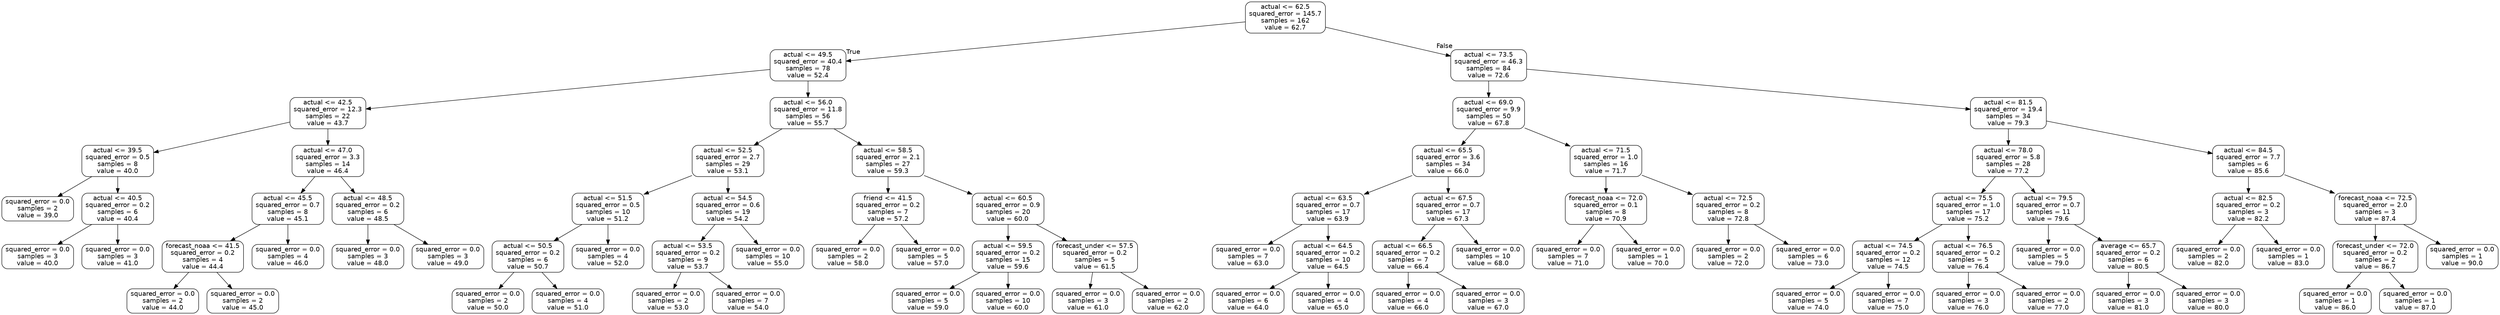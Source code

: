 digraph Tree {
node [shape=box, style="rounded", color="black", fontname="helvetica"] ;
edge [fontname="helvetica"] ;
0 [label="actual <= 62.5\nsquared_error = 145.7\nsamples = 162\nvalue = 62.7"] ;
1 [label="actual <= 49.5\nsquared_error = 40.4\nsamples = 78\nvalue = 52.4"] ;
0 -> 1 [labeldistance=2.5, labelangle=45, headlabel="True"] ;
2 [label="actual <= 42.5\nsquared_error = 12.3\nsamples = 22\nvalue = 43.7"] ;
1 -> 2 ;
3 [label="actual <= 39.5\nsquared_error = 0.5\nsamples = 8\nvalue = 40.0"] ;
2 -> 3 ;
4 [label="squared_error = 0.0\nsamples = 2\nvalue = 39.0"] ;
3 -> 4 ;
5 [label="actual <= 40.5\nsquared_error = 0.2\nsamples = 6\nvalue = 40.4"] ;
3 -> 5 ;
6 [label="squared_error = 0.0\nsamples = 3\nvalue = 40.0"] ;
5 -> 6 ;
7 [label="squared_error = 0.0\nsamples = 3\nvalue = 41.0"] ;
5 -> 7 ;
8 [label="actual <= 47.0\nsquared_error = 3.3\nsamples = 14\nvalue = 46.4"] ;
2 -> 8 ;
9 [label="actual <= 45.5\nsquared_error = 0.7\nsamples = 8\nvalue = 45.1"] ;
8 -> 9 ;
10 [label="forecast_noaa <= 41.5\nsquared_error = 0.2\nsamples = 4\nvalue = 44.4"] ;
9 -> 10 ;
11 [label="squared_error = 0.0\nsamples = 2\nvalue = 44.0"] ;
10 -> 11 ;
12 [label="squared_error = 0.0\nsamples = 2\nvalue = 45.0"] ;
10 -> 12 ;
13 [label="squared_error = 0.0\nsamples = 4\nvalue = 46.0"] ;
9 -> 13 ;
14 [label="actual <= 48.5\nsquared_error = 0.2\nsamples = 6\nvalue = 48.5"] ;
8 -> 14 ;
15 [label="squared_error = 0.0\nsamples = 3\nvalue = 48.0"] ;
14 -> 15 ;
16 [label="squared_error = 0.0\nsamples = 3\nvalue = 49.0"] ;
14 -> 16 ;
17 [label="actual <= 56.0\nsquared_error = 11.8\nsamples = 56\nvalue = 55.7"] ;
1 -> 17 ;
18 [label="actual <= 52.5\nsquared_error = 2.7\nsamples = 29\nvalue = 53.1"] ;
17 -> 18 ;
19 [label="actual <= 51.5\nsquared_error = 0.5\nsamples = 10\nvalue = 51.2"] ;
18 -> 19 ;
20 [label="actual <= 50.5\nsquared_error = 0.2\nsamples = 6\nvalue = 50.7"] ;
19 -> 20 ;
21 [label="squared_error = 0.0\nsamples = 2\nvalue = 50.0"] ;
20 -> 21 ;
22 [label="squared_error = 0.0\nsamples = 4\nvalue = 51.0"] ;
20 -> 22 ;
23 [label="squared_error = 0.0\nsamples = 4\nvalue = 52.0"] ;
19 -> 23 ;
24 [label="actual <= 54.5\nsquared_error = 0.6\nsamples = 19\nvalue = 54.2"] ;
18 -> 24 ;
25 [label="actual <= 53.5\nsquared_error = 0.2\nsamples = 9\nvalue = 53.7"] ;
24 -> 25 ;
26 [label="squared_error = 0.0\nsamples = 2\nvalue = 53.0"] ;
25 -> 26 ;
27 [label="squared_error = 0.0\nsamples = 7\nvalue = 54.0"] ;
25 -> 27 ;
28 [label="squared_error = 0.0\nsamples = 10\nvalue = 55.0"] ;
24 -> 28 ;
29 [label="actual <= 58.5\nsquared_error = 2.1\nsamples = 27\nvalue = 59.3"] ;
17 -> 29 ;
30 [label="friend <= 41.5\nsquared_error = 0.2\nsamples = 7\nvalue = 57.2"] ;
29 -> 30 ;
31 [label="squared_error = 0.0\nsamples = 2\nvalue = 58.0"] ;
30 -> 31 ;
32 [label="squared_error = 0.0\nsamples = 5\nvalue = 57.0"] ;
30 -> 32 ;
33 [label="actual <= 60.5\nsquared_error = 0.9\nsamples = 20\nvalue = 60.0"] ;
29 -> 33 ;
34 [label="actual <= 59.5\nsquared_error = 0.2\nsamples = 15\nvalue = 59.6"] ;
33 -> 34 ;
35 [label="squared_error = 0.0\nsamples = 5\nvalue = 59.0"] ;
34 -> 35 ;
36 [label="squared_error = 0.0\nsamples = 10\nvalue = 60.0"] ;
34 -> 36 ;
37 [label="forecast_under <= 57.5\nsquared_error = 0.2\nsamples = 5\nvalue = 61.5"] ;
33 -> 37 ;
38 [label="squared_error = 0.0\nsamples = 3\nvalue = 61.0"] ;
37 -> 38 ;
39 [label="squared_error = 0.0\nsamples = 2\nvalue = 62.0"] ;
37 -> 39 ;
40 [label="actual <= 73.5\nsquared_error = 46.3\nsamples = 84\nvalue = 72.6"] ;
0 -> 40 [labeldistance=2.5, labelangle=-45, headlabel="False"] ;
41 [label="actual <= 69.0\nsquared_error = 9.9\nsamples = 50\nvalue = 67.8"] ;
40 -> 41 ;
42 [label="actual <= 65.5\nsquared_error = 3.6\nsamples = 34\nvalue = 66.0"] ;
41 -> 42 ;
43 [label="actual <= 63.5\nsquared_error = 0.7\nsamples = 17\nvalue = 63.9"] ;
42 -> 43 ;
44 [label="squared_error = 0.0\nsamples = 7\nvalue = 63.0"] ;
43 -> 44 ;
45 [label="actual <= 64.5\nsquared_error = 0.2\nsamples = 10\nvalue = 64.5"] ;
43 -> 45 ;
46 [label="squared_error = 0.0\nsamples = 6\nvalue = 64.0"] ;
45 -> 46 ;
47 [label="squared_error = 0.0\nsamples = 4\nvalue = 65.0"] ;
45 -> 47 ;
48 [label="actual <= 67.5\nsquared_error = 0.7\nsamples = 17\nvalue = 67.3"] ;
42 -> 48 ;
49 [label="actual <= 66.5\nsquared_error = 0.2\nsamples = 7\nvalue = 66.4"] ;
48 -> 49 ;
50 [label="squared_error = 0.0\nsamples = 4\nvalue = 66.0"] ;
49 -> 50 ;
51 [label="squared_error = 0.0\nsamples = 3\nvalue = 67.0"] ;
49 -> 51 ;
52 [label="squared_error = 0.0\nsamples = 10\nvalue = 68.0"] ;
48 -> 52 ;
53 [label="actual <= 71.5\nsquared_error = 1.0\nsamples = 16\nvalue = 71.7"] ;
41 -> 53 ;
54 [label="forecast_noaa <= 72.0\nsquared_error = 0.1\nsamples = 8\nvalue = 70.9"] ;
53 -> 54 ;
55 [label="squared_error = 0.0\nsamples = 7\nvalue = 71.0"] ;
54 -> 55 ;
56 [label="squared_error = 0.0\nsamples = 1\nvalue = 70.0"] ;
54 -> 56 ;
57 [label="actual <= 72.5\nsquared_error = 0.2\nsamples = 8\nvalue = 72.8"] ;
53 -> 57 ;
58 [label="squared_error = 0.0\nsamples = 2\nvalue = 72.0"] ;
57 -> 58 ;
59 [label="squared_error = 0.0\nsamples = 6\nvalue = 73.0"] ;
57 -> 59 ;
60 [label="actual <= 81.5\nsquared_error = 19.4\nsamples = 34\nvalue = 79.3"] ;
40 -> 60 ;
61 [label="actual <= 78.0\nsquared_error = 5.8\nsamples = 28\nvalue = 77.2"] ;
60 -> 61 ;
62 [label="actual <= 75.5\nsquared_error = 1.0\nsamples = 17\nvalue = 75.2"] ;
61 -> 62 ;
63 [label="actual <= 74.5\nsquared_error = 0.2\nsamples = 12\nvalue = 74.5"] ;
62 -> 63 ;
64 [label="squared_error = 0.0\nsamples = 5\nvalue = 74.0"] ;
63 -> 64 ;
65 [label="squared_error = 0.0\nsamples = 7\nvalue = 75.0"] ;
63 -> 65 ;
66 [label="actual <= 76.5\nsquared_error = 0.2\nsamples = 5\nvalue = 76.4"] ;
62 -> 66 ;
67 [label="squared_error = 0.0\nsamples = 3\nvalue = 76.0"] ;
66 -> 67 ;
68 [label="squared_error = 0.0\nsamples = 2\nvalue = 77.0"] ;
66 -> 68 ;
69 [label="actual <= 79.5\nsquared_error = 0.7\nsamples = 11\nvalue = 79.6"] ;
61 -> 69 ;
70 [label="squared_error = 0.0\nsamples = 5\nvalue = 79.0"] ;
69 -> 70 ;
71 [label="average <= 65.7\nsquared_error = 0.2\nsamples = 6\nvalue = 80.5"] ;
69 -> 71 ;
72 [label="squared_error = 0.0\nsamples = 3\nvalue = 81.0"] ;
71 -> 72 ;
73 [label="squared_error = 0.0\nsamples = 3\nvalue = 80.0"] ;
71 -> 73 ;
74 [label="actual <= 84.5\nsquared_error = 7.7\nsamples = 6\nvalue = 85.6"] ;
60 -> 74 ;
75 [label="actual <= 82.5\nsquared_error = 0.2\nsamples = 3\nvalue = 82.2"] ;
74 -> 75 ;
76 [label="squared_error = 0.0\nsamples = 2\nvalue = 82.0"] ;
75 -> 76 ;
77 [label="squared_error = 0.0\nsamples = 1\nvalue = 83.0"] ;
75 -> 77 ;
78 [label="forecast_noaa <= 72.5\nsquared_error = 2.0\nsamples = 3\nvalue = 87.4"] ;
74 -> 78 ;
79 [label="forecast_under <= 72.0\nsquared_error = 0.2\nsamples = 2\nvalue = 86.7"] ;
78 -> 79 ;
80 [label="squared_error = 0.0\nsamples = 1\nvalue = 86.0"] ;
79 -> 80 ;
81 [label="squared_error = 0.0\nsamples = 1\nvalue = 87.0"] ;
79 -> 81 ;
82 [label="squared_error = 0.0\nsamples = 1\nvalue = 90.0"] ;
78 -> 82 ;
}